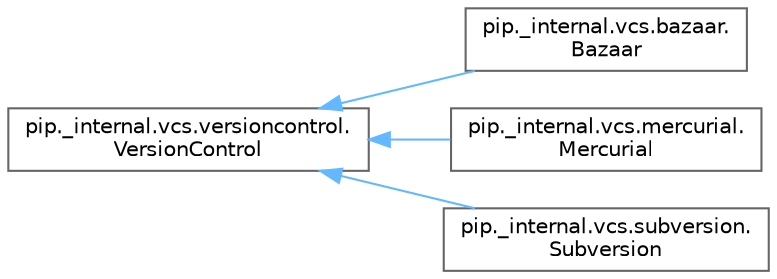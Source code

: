 digraph "Graphical Class Hierarchy"
{
 // LATEX_PDF_SIZE
  bgcolor="transparent";
  edge [fontname=Helvetica,fontsize=10,labelfontname=Helvetica,labelfontsize=10];
  node [fontname=Helvetica,fontsize=10,shape=box,height=0.2,width=0.4];
  rankdir="LR";
  Node0 [id="Node000000",label="pip._internal.vcs.versioncontrol.\lVersionControl",height=0.2,width=0.4,color="grey40", fillcolor="white", style="filled",URL="$classpip_1_1__internal_1_1vcs_1_1versioncontrol_1_1_version_control.html",tooltip=" "];
  Node0 -> Node1 [id="edge2171_Node000000_Node000001",dir="back",color="steelblue1",style="solid",tooltip=" "];
  Node1 [id="Node000001",label="pip._internal.vcs.bazaar.\lBazaar",height=0.2,width=0.4,color="grey40", fillcolor="white", style="filled",URL="$classpip_1_1__internal_1_1vcs_1_1bazaar_1_1_bazaar.html",tooltip=" "];
  Node0 -> Node2 [id="edge2172_Node000000_Node000002",dir="back",color="steelblue1",style="solid",tooltip=" "];
  Node2 [id="Node000002",label="pip._internal.vcs.mercurial.\lMercurial",height=0.2,width=0.4,color="grey40", fillcolor="white", style="filled",URL="$classpip_1_1__internal_1_1vcs_1_1mercurial_1_1_mercurial.html",tooltip=" "];
  Node0 -> Node3 [id="edge2173_Node000000_Node000003",dir="back",color="steelblue1",style="solid",tooltip=" "];
  Node3 [id="Node000003",label="pip._internal.vcs.subversion.\lSubversion",height=0.2,width=0.4,color="grey40", fillcolor="white", style="filled",URL="$classpip_1_1__internal_1_1vcs_1_1subversion_1_1_subversion.html",tooltip=" "];
}
